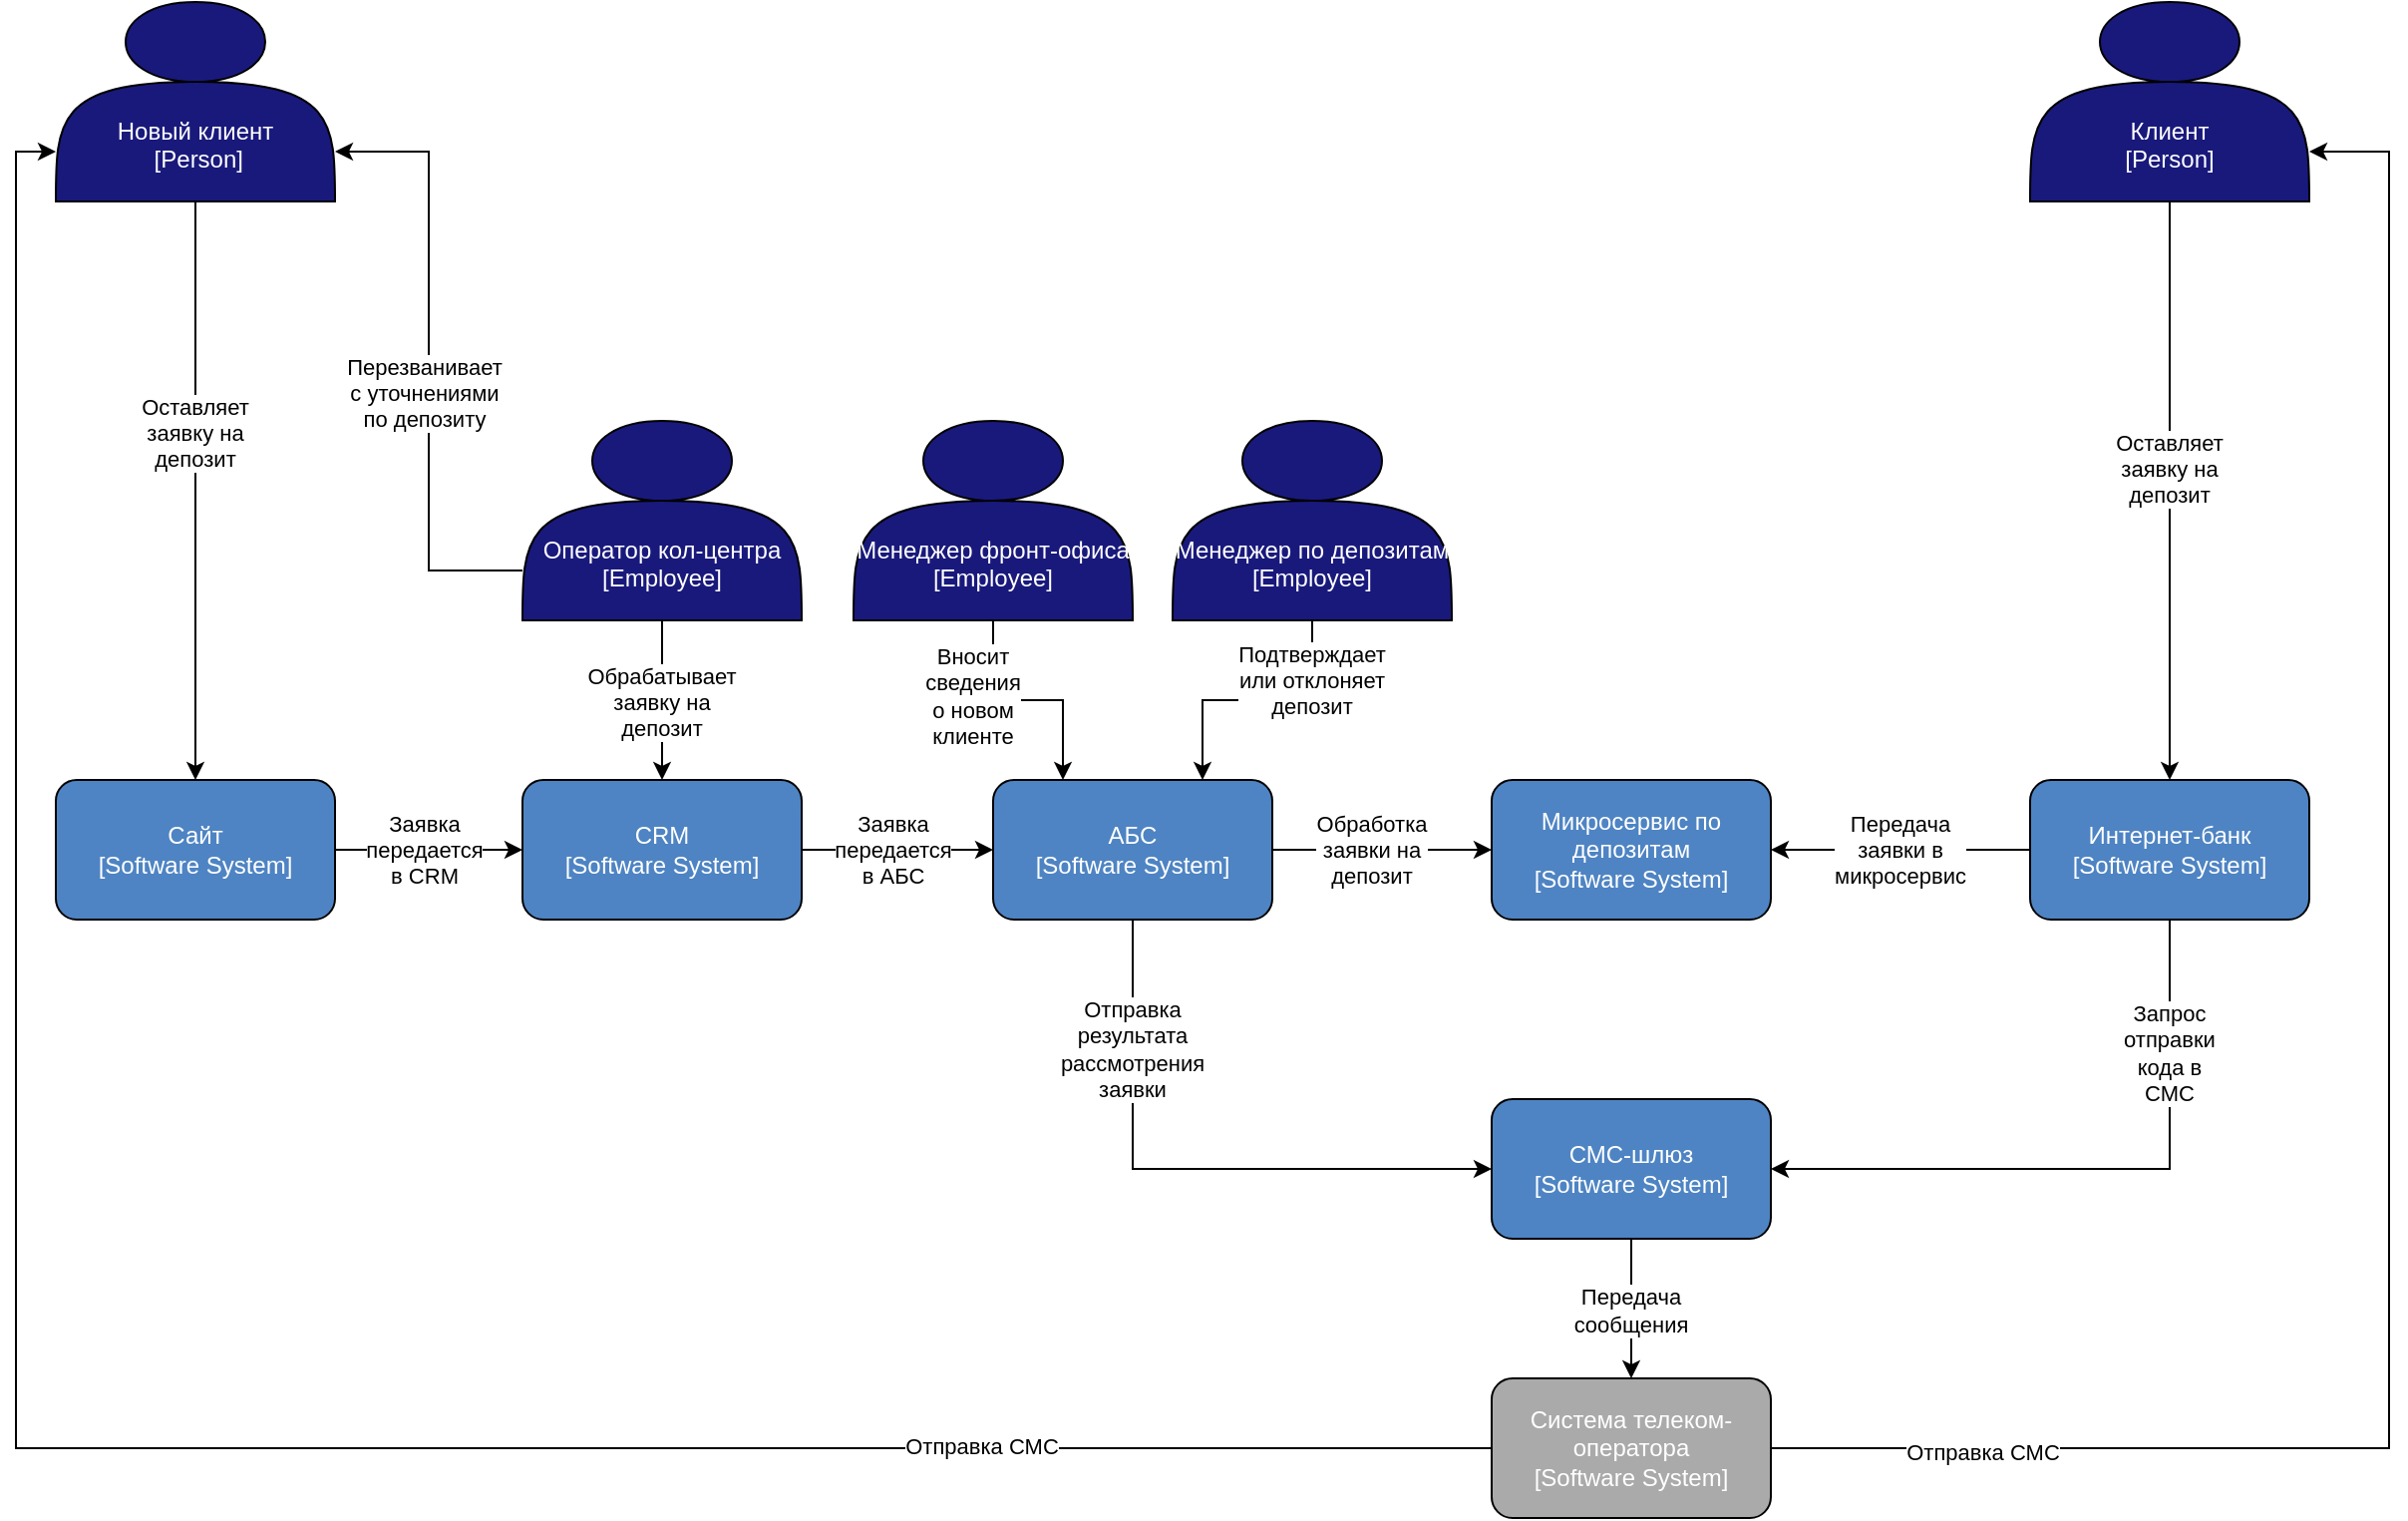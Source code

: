 <mxfile version="27.0.9">
  <diagram name="Страница — 1" id="u2UL2EnWTd_96jANU8_q">
    <mxGraphModel dx="946" dy="621" grid="1" gridSize="10" guides="1" tooltips="1" connect="1" arrows="1" fold="1" page="1" pageScale="1" pageWidth="827" pageHeight="1169" math="0" shadow="0">
      <root>
        <mxCell id="0" />
        <mxCell id="1" parent="0" />
        <mxCell id="7VBXtj8w_6QsdJA1xl57-8" style="edgeStyle=orthogonalEdgeStyle;rounded=0;orthogonalLoop=1;jettySize=auto;html=1;exitX=0.5;exitY=1;exitDx=0;exitDy=0;" parent="1" source="7VBXtj8w_6QsdJA1xl57-1" target="7VBXtj8w_6QsdJA1xl57-6" edge="1">
          <mxGeometry relative="1" as="geometry" />
        </mxCell>
        <mxCell id="7VBXtj8w_6QsdJA1xl57-9" value="Оставляет заявку на депозит" style="edgeLabel;html=1;align=center;verticalAlign=middle;resizable=0;points=[];whiteSpace=wrap;" parent="7VBXtj8w_6QsdJA1xl57-8" vertex="1" connectable="0">
          <mxGeometry x="-0.2" relative="1" as="geometry">
            <mxPoint as="offset" />
          </mxGeometry>
        </mxCell>
        <mxCell id="7VBXtj8w_6QsdJA1xl57-1" value="&lt;div&gt;&lt;br&gt;&lt;/div&gt;&lt;div&gt;&lt;br&gt;&lt;/div&gt;&lt;div&gt;&amp;nbsp;&lt;/div&gt;&lt;div&gt;Новый клиент&lt;br&gt;&amp;nbsp;[Person]&lt;/div&gt;" style="shape=actor;whiteSpace=wrap;html=1;fillColor=#19197C;fontColor=#FFFFFF;" parent="1" vertex="1">
          <mxGeometry x="40" y="60" width="140" height="100" as="geometry" />
        </mxCell>
        <mxCell id="7VBXtj8w_6QsdJA1xl57-10" style="edgeStyle=orthogonalEdgeStyle;rounded=0;orthogonalLoop=1;jettySize=auto;html=1;exitX=0.5;exitY=1;exitDx=0;exitDy=0;entryX=0.5;entryY=0;entryDx=0;entryDy=0;" parent="1" source="7VBXtj8w_6QsdJA1xl57-2" target="7VBXtj8w_6QsdJA1xl57-7" edge="1">
          <mxGeometry relative="1" as="geometry" />
        </mxCell>
        <mxCell id="7VBXtj8w_6QsdJA1xl57-11" value="Оставляет заявку на депозит" style="edgeLabel;html=1;align=center;verticalAlign=middle;resizable=0;points=[];whiteSpace=wrap;" parent="7VBXtj8w_6QsdJA1xl57-10" vertex="1" connectable="0">
          <mxGeometry x="-0.057" y="2" relative="1" as="geometry">
            <mxPoint x="-2" y="-3" as="offset" />
          </mxGeometry>
        </mxCell>
        <mxCell id="7VBXtj8w_6QsdJA1xl57-2" value="&lt;div&gt;&lt;br&gt;&lt;/div&gt;&lt;div&gt;&lt;br&gt;&lt;/div&gt;&lt;div&gt;&lt;br&gt;&lt;/div&gt;&lt;div&gt;Клиент&lt;br&gt;[Person]&lt;/div&gt;" style="shape=actor;whiteSpace=wrap;html=1;fillColor=#19197C;fontColor=#FFFFFF;" parent="1" vertex="1">
          <mxGeometry x="1030" y="60" width="140" height="100" as="geometry" />
        </mxCell>
        <mxCell id="7VBXtj8w_6QsdJA1xl57-17" style="edgeStyle=orthogonalEdgeStyle;rounded=0;orthogonalLoop=1;jettySize=auto;html=1;exitX=0.5;exitY=1;exitDx=0;exitDy=0;entryX=0.5;entryY=0;entryDx=0;entryDy=0;" parent="1" source="7VBXtj8w_6QsdJA1xl57-3" target="7VBXtj8w_6QsdJA1xl57-13" edge="1">
          <mxGeometry relative="1" as="geometry" />
        </mxCell>
        <mxCell id="7VBXtj8w_6QsdJA1xl57-18" value="Обрабатывает заявку на депозит" style="edgeLabel;html=1;align=center;verticalAlign=middle;resizable=0;points=[];whiteSpace=wrap;" parent="7VBXtj8w_6QsdJA1xl57-17" vertex="1" connectable="0">
          <mxGeometry x="-0.164" relative="1" as="geometry">
            <mxPoint y="7" as="offset" />
          </mxGeometry>
        </mxCell>
        <mxCell id="7VBXtj8w_6QsdJA1xl57-27" style="edgeStyle=orthogonalEdgeStyle;rounded=0;orthogonalLoop=1;jettySize=auto;html=1;exitX=0;exitY=0.75;exitDx=0;exitDy=0;entryX=1;entryY=0.75;entryDx=0;entryDy=0;" parent="1" source="7VBXtj8w_6QsdJA1xl57-3" target="7VBXtj8w_6QsdJA1xl57-1" edge="1">
          <mxGeometry relative="1" as="geometry" />
        </mxCell>
        <mxCell id="7VBXtj8w_6QsdJA1xl57-28" value="Перезванивает с уточнениями по депозиту" style="edgeLabel;html=1;align=center;verticalAlign=middle;resizable=0;points=[];whiteSpace=wrap;" parent="7VBXtj8w_6QsdJA1xl57-27" vertex="1" connectable="0">
          <mxGeometry x="-0.105" y="2" relative="1" as="geometry">
            <mxPoint as="offset" />
          </mxGeometry>
        </mxCell>
        <mxCell id="7VBXtj8w_6QsdJA1xl57-3" value="&lt;div&gt;&lt;br&gt;&lt;/div&gt;&lt;div&gt;&lt;br&gt;&lt;/div&gt;&lt;div&gt;&lt;br&gt;&lt;/div&gt;&lt;div&gt;Оператор кол-центра&lt;br&gt;[Employee]&lt;/div&gt;" style="shape=actor;whiteSpace=wrap;html=1;fontColor=#FFFFFF;fillColor=#19197C;" parent="1" vertex="1">
          <mxGeometry x="274" y="270" width="140" height="100" as="geometry" />
        </mxCell>
        <mxCell id="7VBXtj8w_6QsdJA1xl57-20" style="edgeStyle=orthogonalEdgeStyle;rounded=0;orthogonalLoop=1;jettySize=auto;html=1;exitX=0.5;exitY=1;exitDx=0;exitDy=0;entryX=0.25;entryY=0;entryDx=0;entryDy=0;" parent="1" source="7VBXtj8w_6QsdJA1xl57-4" target="7VBXtj8w_6QsdJA1xl57-12" edge="1">
          <mxGeometry relative="1" as="geometry" />
        </mxCell>
        <mxCell id="7VBXtj8w_6QsdJA1xl57-23" value="Вносит сведения о новом клиенте" style="edgeLabel;html=1;align=center;verticalAlign=middle;resizable=0;points=[];whiteSpace=wrap;" parent="7VBXtj8w_6QsdJA1xl57-20" vertex="1" connectable="0">
          <mxGeometry x="-0.339" y="-1" relative="1" as="geometry">
            <mxPoint x="-9" as="offset" />
          </mxGeometry>
        </mxCell>
        <mxCell id="7VBXtj8w_6QsdJA1xl57-4" value="&lt;div&gt;&lt;br&gt;&lt;/div&gt;&lt;div&gt;&lt;br&gt;&lt;/div&gt;&lt;div&gt;&lt;br&gt;&lt;/div&gt;&lt;div&gt;Менеджер фронт-офиса&lt;br&gt;[Employee]&lt;/div&gt;" style="shape=actor;whiteSpace=wrap;html=1;fillColor=#19197C;fontColor=#FFFFFF;" parent="1" vertex="1">
          <mxGeometry x="440" y="270" width="140" height="100" as="geometry" />
        </mxCell>
        <mxCell id="7VBXtj8w_6QsdJA1xl57-22" style="edgeStyle=orthogonalEdgeStyle;rounded=0;orthogonalLoop=1;jettySize=auto;html=1;exitX=0.5;exitY=1;exitDx=0;exitDy=0;entryX=0.75;entryY=0;entryDx=0;entryDy=0;" parent="1" source="7VBXtj8w_6QsdJA1xl57-5" target="7VBXtj8w_6QsdJA1xl57-12" edge="1">
          <mxGeometry relative="1" as="geometry" />
        </mxCell>
        <mxCell id="7VBXtj8w_6QsdJA1xl57-24" value="Подтверждает или отклоняет депозит" style="edgeLabel;html=1;align=center;verticalAlign=middle;resizable=0;points=[];whiteSpace=wrap;" parent="7VBXtj8w_6QsdJA1xl57-22" vertex="1" connectable="0">
          <mxGeometry x="-0.763" y="1" relative="1" as="geometry">
            <mxPoint x="-1" y="14" as="offset" />
          </mxGeometry>
        </mxCell>
        <mxCell id="7VBXtj8w_6QsdJA1xl57-5" value="&lt;div&gt;&lt;br&gt;&lt;/div&gt;&lt;div&gt;&lt;br&gt;&lt;/div&gt;&lt;div&gt;&lt;br&gt;&lt;/div&gt;&lt;div&gt;Менеджер по депозитам&lt;br&gt;[Employee]&lt;/div&gt;" style="shape=actor;whiteSpace=wrap;html=1;fillColor=#19197C;fontColor=#FFFFFF;" parent="1" vertex="1">
          <mxGeometry x="600" y="270" width="140" height="100" as="geometry" />
        </mxCell>
        <mxCell id="7VBXtj8w_6QsdJA1xl57-15" style="edgeStyle=orthogonalEdgeStyle;rounded=0;orthogonalLoop=1;jettySize=auto;html=1;exitX=1;exitY=0.5;exitDx=0;exitDy=0;entryX=0;entryY=0.5;entryDx=0;entryDy=0;" parent="1" source="7VBXtj8w_6QsdJA1xl57-6" target="7VBXtj8w_6QsdJA1xl57-13" edge="1">
          <mxGeometry relative="1" as="geometry" />
        </mxCell>
        <mxCell id="7VBXtj8w_6QsdJA1xl57-16" value="Заявка передается в CRM" style="edgeLabel;html=1;align=center;verticalAlign=middle;resizable=0;points=[];whiteSpace=wrap;" parent="7VBXtj8w_6QsdJA1xl57-15" vertex="1" connectable="0">
          <mxGeometry x="-0.333" y="1" relative="1" as="geometry">
            <mxPoint x="13" y="1" as="offset" />
          </mxGeometry>
        </mxCell>
        <mxCell id="7VBXtj8w_6QsdJA1xl57-6" value="Сайт&lt;br&gt;[Software System]" style="rounded=1;whiteSpace=wrap;html=1;fillColor=#4E84C3;fontColor=#FFFFFF;" parent="1" vertex="1">
          <mxGeometry x="40" y="450" width="140" height="70" as="geometry" />
        </mxCell>
        <mxCell id="7VBXtj8w_6QsdJA1xl57-25" style="edgeStyle=orthogonalEdgeStyle;rounded=0;orthogonalLoop=1;jettySize=auto;html=1;exitX=0;exitY=0.5;exitDx=0;exitDy=0;entryX=1;entryY=0.5;entryDx=0;entryDy=0;" parent="1" source="7VBXtj8w_6QsdJA1xl57-7" target="3c-Bg4bv_CAoZ4hy7-Wn-1" edge="1">
          <mxGeometry relative="1" as="geometry" />
        </mxCell>
        <mxCell id="7VBXtj8w_6QsdJA1xl57-26" value="Передача заявки в микросервис" style="edgeLabel;html=1;align=center;verticalAlign=middle;resizable=0;points=[];whiteSpace=wrap;" parent="7VBXtj8w_6QsdJA1xl57-25" vertex="1" connectable="0">
          <mxGeometry x="0.133" y="-3" relative="1" as="geometry">
            <mxPoint x="8" y="3" as="offset" />
          </mxGeometry>
        </mxCell>
        <mxCell id="7VBXtj8w_6QsdJA1xl57-33" style="edgeStyle=orthogonalEdgeStyle;rounded=0;orthogonalLoop=1;jettySize=auto;html=1;exitX=0.5;exitY=1;exitDx=0;exitDy=0;entryX=1;entryY=0.5;entryDx=0;entryDy=0;" parent="1" source="7VBXtj8w_6QsdJA1xl57-7" target="7VBXtj8w_6QsdJA1xl57-29" edge="1">
          <mxGeometry relative="1" as="geometry" />
        </mxCell>
        <mxCell id="7VBXtj8w_6QsdJA1xl57-35" value="Запрос отправки кода в СМС" style="edgeLabel;html=1;align=center;verticalAlign=middle;resizable=0;points=[];whiteSpace=wrap;" parent="7VBXtj8w_6QsdJA1xl57-33" vertex="1" connectable="0">
          <mxGeometry x="-0.676" relative="1" as="geometry">
            <mxPoint y="14" as="offset" />
          </mxGeometry>
        </mxCell>
        <mxCell id="7VBXtj8w_6QsdJA1xl57-7" value="Интернет-банк&lt;div&gt;[Software System]&lt;/div&gt;" style="rounded=1;whiteSpace=wrap;html=1;fillColor=#4E84C3;fontColor=#FFFFFF;" parent="1" vertex="1">
          <mxGeometry x="1030" y="450" width="140" height="70" as="geometry" />
        </mxCell>
        <mxCell id="7VBXtj8w_6QsdJA1xl57-30" style="edgeStyle=orthogonalEdgeStyle;rounded=0;orthogonalLoop=1;jettySize=auto;html=1;exitX=0.5;exitY=1;exitDx=0;exitDy=0;entryX=0;entryY=0.5;entryDx=0;entryDy=0;" parent="1" source="7VBXtj8w_6QsdJA1xl57-12" target="7VBXtj8w_6QsdJA1xl57-29" edge="1">
          <mxGeometry relative="1" as="geometry" />
        </mxCell>
        <mxCell id="7VBXtj8w_6QsdJA1xl57-31" value="Отправка результата рассмотрения заявки" style="edgeLabel;html=1;align=center;verticalAlign=middle;resizable=0;points=[];whiteSpace=wrap;" parent="7VBXtj8w_6QsdJA1xl57-30" vertex="1" connectable="0">
          <mxGeometry x="-0.167" y="3" relative="1" as="geometry">
            <mxPoint x="-2" y="-57" as="offset" />
          </mxGeometry>
        </mxCell>
        <mxCell id="3c-Bg4bv_CAoZ4hy7-Wn-2" style="edgeStyle=orthogonalEdgeStyle;rounded=0;orthogonalLoop=1;jettySize=auto;html=1;exitX=1;exitY=0.5;exitDx=0;exitDy=0;entryX=0;entryY=0.5;entryDx=0;entryDy=0;" edge="1" parent="1" source="7VBXtj8w_6QsdJA1xl57-12" target="3c-Bg4bv_CAoZ4hy7-Wn-1">
          <mxGeometry relative="1" as="geometry" />
        </mxCell>
        <mxCell id="3c-Bg4bv_CAoZ4hy7-Wn-3" value="Обработка заявки на депозит" style="edgeLabel;html=1;align=center;verticalAlign=middle;resizable=0;points=[];whiteSpace=wrap;" vertex="1" connectable="0" parent="3c-Bg4bv_CAoZ4hy7-Wn-2">
          <mxGeometry x="-0.3" relative="1" as="geometry">
            <mxPoint x="11" as="offset" />
          </mxGeometry>
        </mxCell>
        <mxCell id="7VBXtj8w_6QsdJA1xl57-12" value="АБС&lt;div&gt;[Software System]&lt;/div&gt;" style="rounded=1;whiteSpace=wrap;html=1;fillColor=#4E84C3;fontColor=#FFFFFF;" parent="1" vertex="1">
          <mxGeometry x="510" y="450" width="140" height="70" as="geometry" />
        </mxCell>
        <mxCell id="7VBXtj8w_6QsdJA1xl57-19" style="edgeStyle=orthogonalEdgeStyle;rounded=0;orthogonalLoop=1;jettySize=auto;html=1;exitX=1;exitY=0.5;exitDx=0;exitDy=0;entryX=0;entryY=0.5;entryDx=0;entryDy=0;" parent="1" source="7VBXtj8w_6QsdJA1xl57-13" target="7VBXtj8w_6QsdJA1xl57-12" edge="1">
          <mxGeometry relative="1" as="geometry" />
        </mxCell>
        <mxCell id="7VBXtj8w_6QsdJA1xl57-21" value="Заявка передается в АБС" style="edgeLabel;html=1;align=center;verticalAlign=middle;resizable=0;points=[];whiteSpace=wrap;" parent="7VBXtj8w_6QsdJA1xl57-19" vertex="1" connectable="0">
          <mxGeometry y="1" relative="1" as="geometry">
            <mxPoint x="-2" y="1" as="offset" />
          </mxGeometry>
        </mxCell>
        <mxCell id="7VBXtj8w_6QsdJA1xl57-13" value="CRM&lt;div&gt;[Software System]&lt;/div&gt;" style="rounded=1;whiteSpace=wrap;html=1;fillColor=#4E84C3;fontColor=#FFFFFF;" parent="1" vertex="1">
          <mxGeometry x="274" y="450" width="140" height="70" as="geometry" />
        </mxCell>
        <mxCell id="7VBXtj8w_6QsdJA1xl57-37" style="edgeStyle=orthogonalEdgeStyle;rounded=0;orthogonalLoop=1;jettySize=auto;html=1;exitX=0.5;exitY=1;exitDx=0;exitDy=0;entryX=0.5;entryY=0;entryDx=0;entryDy=0;" parent="1" source="7VBXtj8w_6QsdJA1xl57-29" target="7VBXtj8w_6QsdJA1xl57-36" edge="1">
          <mxGeometry relative="1" as="geometry" />
        </mxCell>
        <mxCell id="7VBXtj8w_6QsdJA1xl57-38" value="Передача сообщения" style="edgeLabel;html=1;align=center;verticalAlign=middle;resizable=0;points=[];whiteSpace=wrap;" parent="7VBXtj8w_6QsdJA1xl57-37" vertex="1" connectable="0">
          <mxGeometry x="-0.371" relative="1" as="geometry">
            <mxPoint y="14" as="offset" />
          </mxGeometry>
        </mxCell>
        <mxCell id="7VBXtj8w_6QsdJA1xl57-29" value="СМС-шлюз&lt;div&gt;[Software System]&lt;/div&gt;" style="rounded=1;whiteSpace=wrap;html=1;fillColor=#4E84C3;fontColor=#FFFFFF;" parent="1" vertex="1">
          <mxGeometry x="760" y="610" width="140" height="70" as="geometry" />
        </mxCell>
        <mxCell id="7VBXtj8w_6QsdJA1xl57-39" style="edgeStyle=orthogonalEdgeStyle;rounded=0;orthogonalLoop=1;jettySize=auto;html=1;exitX=1;exitY=0.5;exitDx=0;exitDy=0;entryX=1;entryY=0.75;entryDx=0;entryDy=0;" parent="1" source="7VBXtj8w_6QsdJA1xl57-36" target="7VBXtj8w_6QsdJA1xl57-2" edge="1">
          <mxGeometry relative="1" as="geometry">
            <Array as="points">
              <mxPoint x="1210" y="785" />
              <mxPoint x="1210" y="135" />
            </Array>
          </mxGeometry>
        </mxCell>
        <mxCell id="7VBXtj8w_6QsdJA1xl57-42" value="Отправка СМС" style="edgeLabel;html=1;align=center;verticalAlign=middle;resizable=0;points=[];" parent="7VBXtj8w_6QsdJA1xl57-39" vertex="1" connectable="0">
          <mxGeometry x="-0.789" y="-2" relative="1" as="geometry">
            <mxPoint as="offset" />
          </mxGeometry>
        </mxCell>
        <mxCell id="7VBXtj8w_6QsdJA1xl57-40" style="edgeStyle=orthogonalEdgeStyle;rounded=0;orthogonalLoop=1;jettySize=auto;html=1;exitX=0;exitY=0.5;exitDx=0;exitDy=0;entryX=0;entryY=0.75;entryDx=0;entryDy=0;" parent="1" source="7VBXtj8w_6QsdJA1xl57-36" target="7VBXtj8w_6QsdJA1xl57-1" edge="1">
          <mxGeometry relative="1" as="geometry" />
        </mxCell>
        <mxCell id="7VBXtj8w_6QsdJA1xl57-41" value="Отправка СМС" style="edgeLabel;html=1;align=center;verticalAlign=middle;resizable=0;points=[];" parent="7VBXtj8w_6QsdJA1xl57-40" vertex="1" connectable="0">
          <mxGeometry x="-0.636" y="-1" relative="1" as="geometry">
            <mxPoint as="offset" />
          </mxGeometry>
        </mxCell>
        <mxCell id="7VBXtj8w_6QsdJA1xl57-36" value="Система телеком-оператора&lt;div&gt;[Software System]&lt;/div&gt;" style="rounded=1;whiteSpace=wrap;html=1;fillColor=#AAAAAA;fontColor=#FFFFFF;" parent="1" vertex="1">
          <mxGeometry x="760" y="750" width="140" height="70" as="geometry" />
        </mxCell>
        <mxCell id="3c-Bg4bv_CAoZ4hy7-Wn-1" value="Микросервис по депозитам&lt;div&gt;[Software System]&lt;/div&gt;" style="rounded=1;whiteSpace=wrap;html=1;fillColor=#4E84C3;fontColor=#FFFFFF;" vertex="1" parent="1">
          <mxGeometry x="760" y="450" width="140" height="70" as="geometry" />
        </mxCell>
      </root>
    </mxGraphModel>
  </diagram>
</mxfile>
